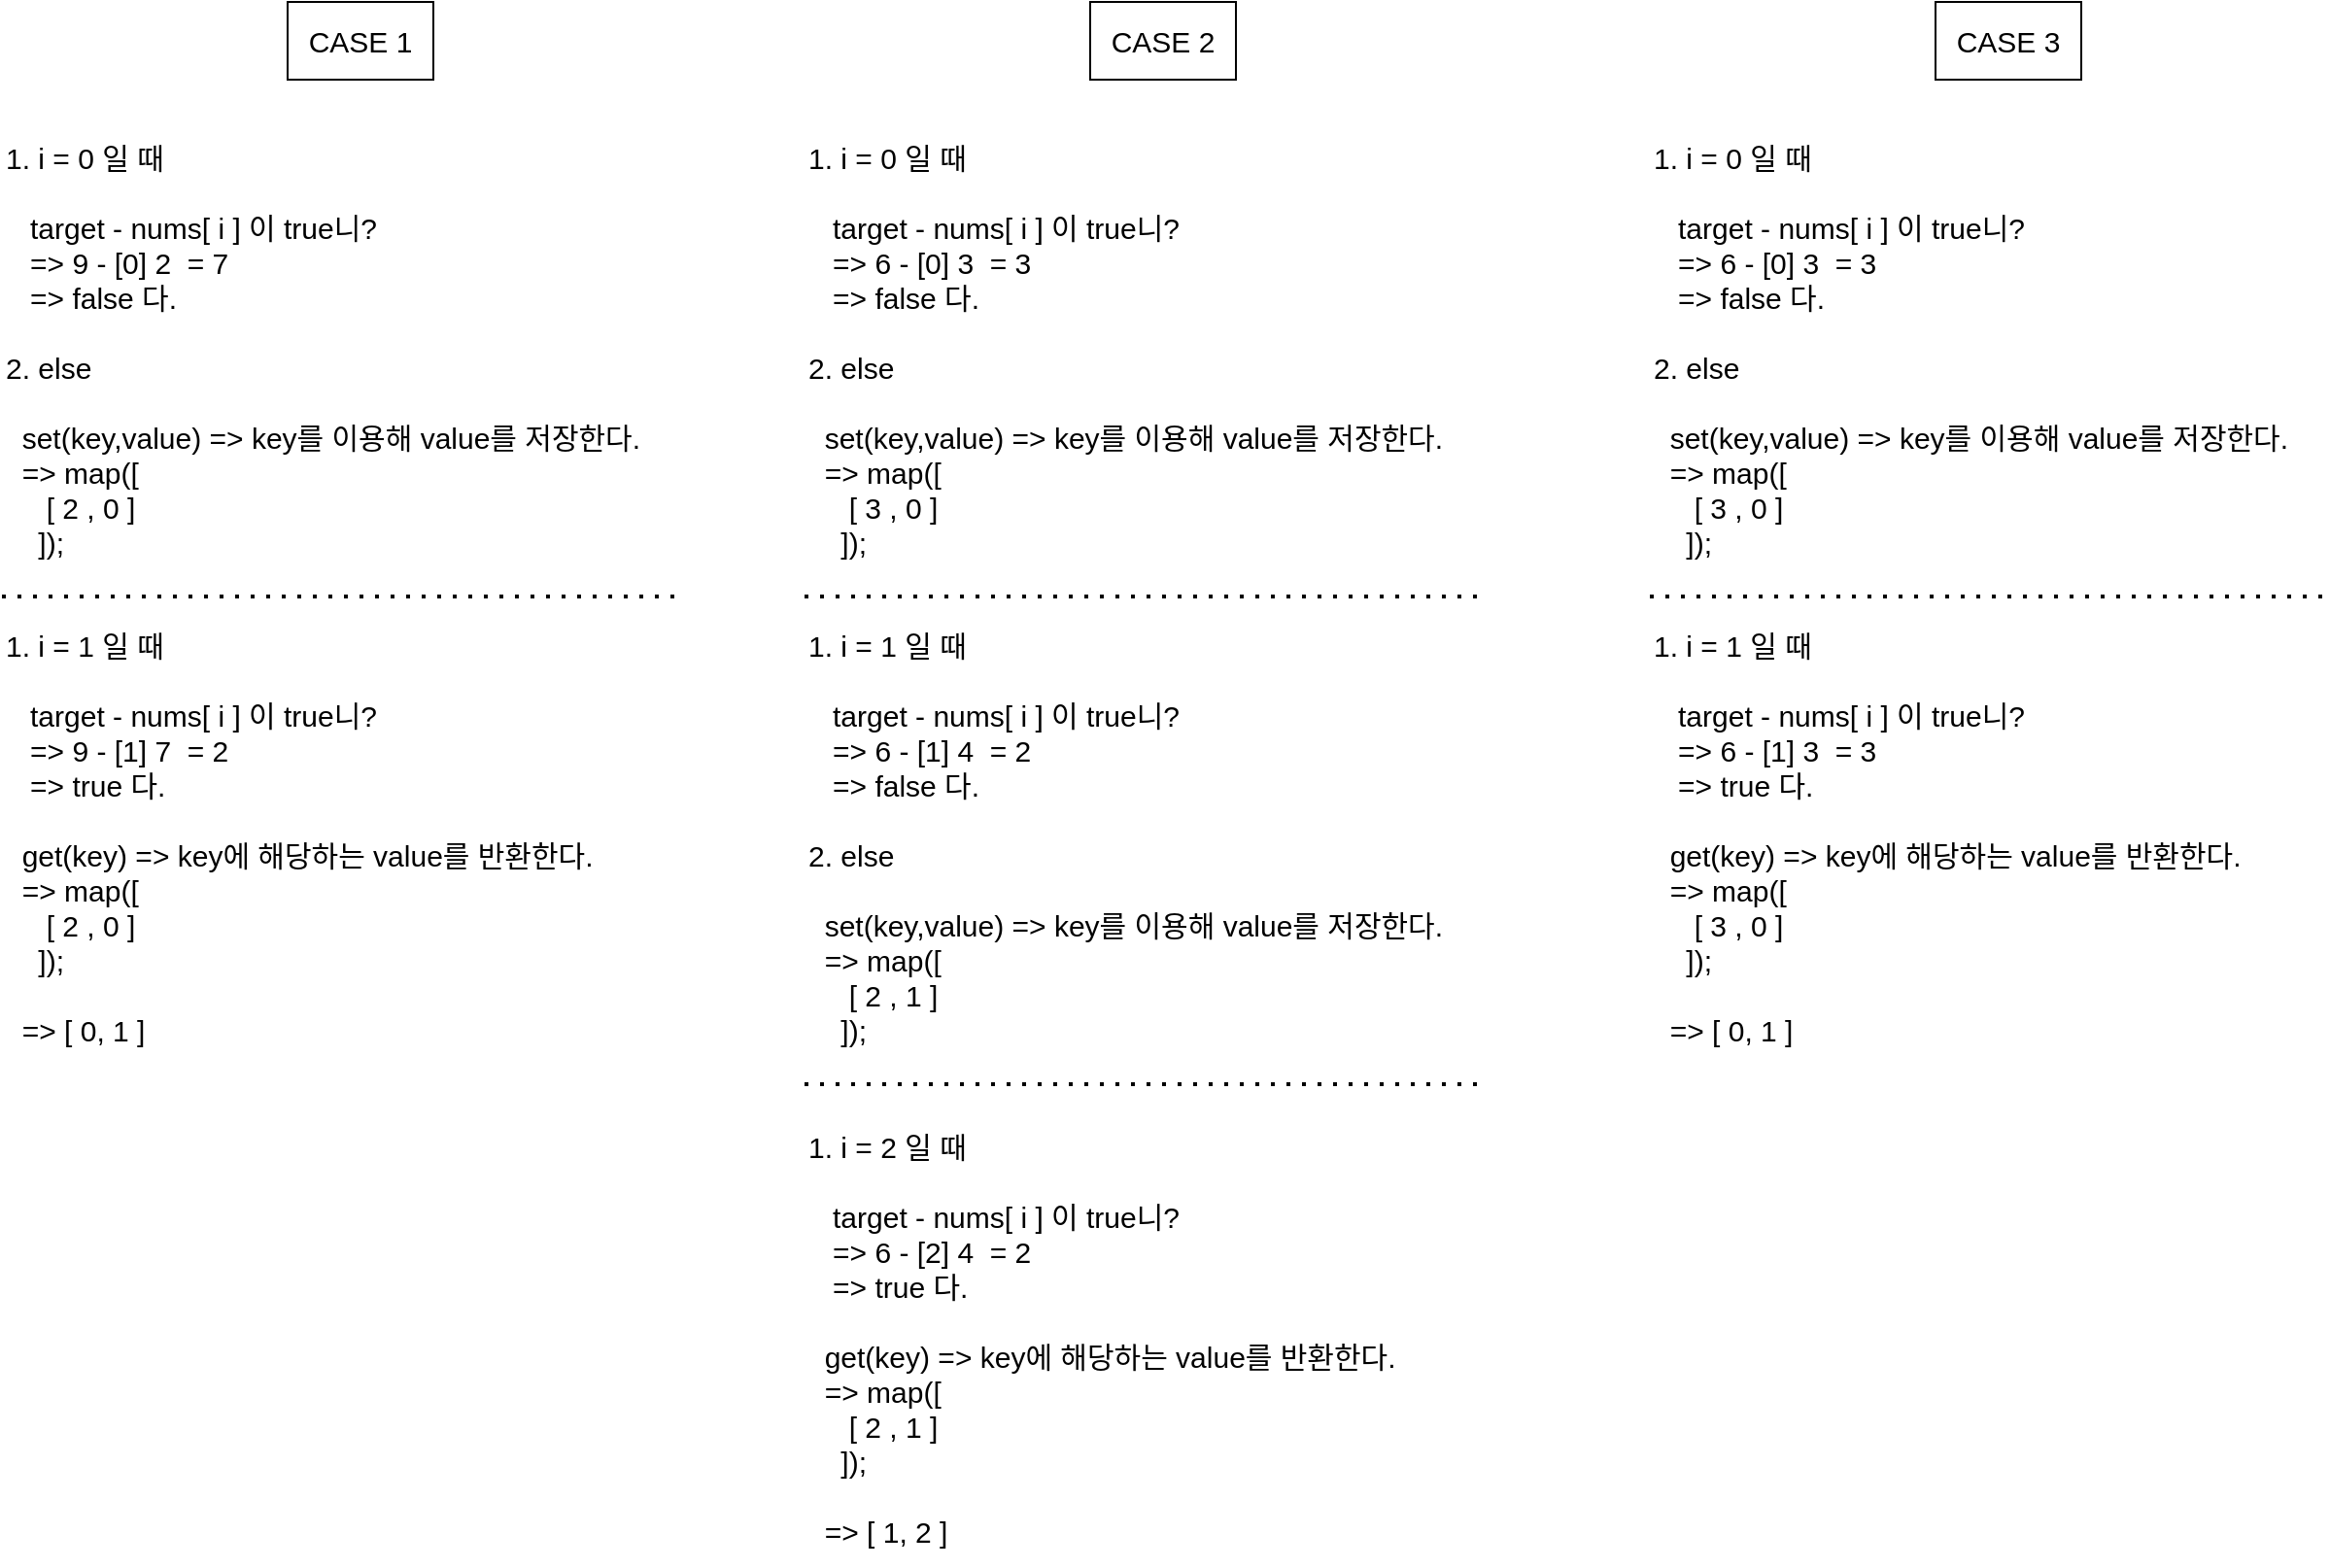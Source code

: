 <mxfile version="20.8.11" type="github"><diagram name="페이지-1" id="_U4Ji1B7-_8EoqkxVqD7"><mxGraphModel dx="2150" dy="168" grid="0" gridSize="10" guides="1" tooltips="1" connect="1" arrows="1" fold="1" page="0" pageScale="1" pageWidth="827" pageHeight="1169" math="0" shadow="0"><root><mxCell id="0"/><mxCell id="1" parent="0"/><mxCell id="a-kDbxWy3CkCzZ9lTtXz-1" value="&lt;font style=&quot;font-size: 15px;&quot;&gt;CASE 1&lt;/font&gt;" style="rounded=0;whiteSpace=wrap;html=1;" parent="1" vertex="1"><mxGeometry x="4" y="1126" width="75" height="40" as="geometry"/></mxCell><mxCell id="a-kDbxWy3CkCzZ9lTtXz-4" value="1. i = 0 일 때&lt;br&gt;&lt;br&gt;&amp;nbsp; &amp;nbsp;target - nums[ i ] 이 true니?&lt;br&gt;&amp;nbsp; &amp;nbsp;=&amp;gt; 9 - [0] 2&amp;nbsp; = 7&amp;nbsp;&lt;br&gt;&amp;nbsp; &amp;nbsp;=&amp;gt; false 다.&lt;br&gt;&lt;br&gt;2. else&lt;br&gt;&lt;br&gt;&amp;nbsp; set(key,value) =&amp;gt; key를 이용해 value를 저장한다.&lt;br&gt;&amp;nbsp; =&amp;gt; map([&lt;br&gt;&amp;nbsp; &amp;nbsp; &amp;nbsp;[ 2 , 0 ]&lt;br&gt;&amp;nbsp; &amp;nbsp; ]);&amp;nbsp;" style="text;html=1;strokeColor=none;fillColor=none;align=left;verticalAlign=top;whiteSpace=wrap;rounded=0;fontSize=15;" parent="1" vertex="1"><mxGeometry x="-143" y="1191" width="349" height="231" as="geometry"/></mxCell><mxCell id="a-kDbxWy3CkCzZ9lTtXz-7" value="1. i = 1 일 때&lt;br&gt;&lt;br&gt;&amp;nbsp; &amp;nbsp;target - nums[ i ] 이 true니?&lt;br&gt;&amp;nbsp; &amp;nbsp;=&amp;gt; 9 - [1] 7&amp;nbsp; = 2&amp;nbsp;&lt;br&gt;&amp;nbsp; &amp;nbsp;=&amp;gt; true 다.&lt;br&gt;&lt;br&gt;&amp;nbsp; get(key) =&amp;gt; key에 해당하는 value를 반환한다.&lt;br&gt;&amp;nbsp; =&amp;gt; map([&lt;br&gt;&amp;nbsp; &amp;nbsp; &amp;nbsp;[ 2 , 0 ]&lt;br&gt;&amp;nbsp; &amp;nbsp; ]);&amp;nbsp;&lt;br&gt;&lt;br&gt;&amp;nbsp; =&amp;gt; [ 0, 1 ]" style="text;html=1;strokeColor=none;fillColor=none;align=left;verticalAlign=top;whiteSpace=wrap;rounded=0;fontSize=15;" parent="1" vertex="1"><mxGeometry x="-143" y="1442" width="349" height="231" as="geometry"/></mxCell><mxCell id="a-kDbxWy3CkCzZ9lTtXz-8" value="" style="endArrow=none;dashed=1;html=1;dashPattern=1 3;strokeWidth=2;rounded=0;fontSize=15;" parent="1" edge="1"><mxGeometry width="50" height="50" relative="1" as="geometry"><mxPoint x="-143" y="1432" as="sourcePoint"/><mxPoint x="204" y="1432" as="targetPoint"/></mxGeometry></mxCell><mxCell id="a-kDbxWy3CkCzZ9lTtXz-9" value="&lt;font style=&quot;font-size: 15px;&quot;&gt;CASE 2&lt;/font&gt;" style="rounded=0;whiteSpace=wrap;html=1;" parent="1" vertex="1"><mxGeometry x="417" y="1126" width="75" height="40" as="geometry"/></mxCell><mxCell id="a-kDbxWy3CkCzZ9lTtXz-10" value="1. i = 0 일 때&lt;br&gt;&lt;br&gt;&amp;nbsp; &amp;nbsp;target - nums[ i ] 이 true니?&lt;br&gt;&amp;nbsp; &amp;nbsp;=&amp;gt; 6 - [0] 3&amp;nbsp; = 3&amp;nbsp;&lt;br&gt;&amp;nbsp; &amp;nbsp;=&amp;gt; false 다.&lt;br&gt;&lt;br&gt;2. else&lt;br&gt;&lt;br&gt;&amp;nbsp; set(key,value) =&amp;gt; key를 이용해 value를 저장한다.&lt;br&gt;&amp;nbsp; =&amp;gt; map([&lt;br&gt;&amp;nbsp; &amp;nbsp; &amp;nbsp;[ 3 , 0 ]&lt;br&gt;&amp;nbsp; &amp;nbsp; ]);&amp;nbsp;" style="text;html=1;strokeColor=none;fillColor=none;align=left;verticalAlign=top;whiteSpace=wrap;rounded=0;fontSize=15;" parent="1" vertex="1"><mxGeometry x="270" y="1191" width="349" height="231" as="geometry"/></mxCell><mxCell id="a-kDbxWy3CkCzZ9lTtXz-11" value="1. i = 1 일 때&lt;br style=&quot;border-color: var(--border-color);&quot;&gt;&lt;br style=&quot;border-color: var(--border-color);&quot;&gt;&amp;nbsp; &amp;nbsp;target - nums[ i ] 이 true니?&lt;br style=&quot;border-color: var(--border-color);&quot;&gt;&amp;nbsp; &amp;nbsp;=&amp;gt; 6 - [1] 4&amp;nbsp; = 2&amp;nbsp;&lt;br style=&quot;border-color: var(--border-color);&quot;&gt;&amp;nbsp; &amp;nbsp;=&amp;gt; false 다.&lt;br style=&quot;border-color: var(--border-color);&quot;&gt;&lt;br style=&quot;border-color: var(--border-color);&quot;&gt;2. else&lt;br style=&quot;border-color: var(--border-color);&quot;&gt;&lt;br style=&quot;border-color: var(--border-color);&quot;&gt;&amp;nbsp; set(key,value) =&amp;gt; key를 이용해 value를 저장한다.&lt;br style=&quot;border-color: var(--border-color);&quot;&gt;&amp;nbsp; =&amp;gt; map([&lt;br style=&quot;border-color: var(--border-color);&quot;&gt;&amp;nbsp; &amp;nbsp; &amp;nbsp;[ 2 , 1 ]&lt;br style=&quot;border-color: var(--border-color);&quot;&gt;&amp;nbsp; &amp;nbsp; ]);&amp;nbsp;" style="text;html=1;strokeColor=none;fillColor=none;align=left;verticalAlign=top;whiteSpace=wrap;rounded=0;fontSize=15;" parent="1" vertex="1"><mxGeometry x="270" y="1442" width="349" height="231" as="geometry"/></mxCell><mxCell id="a-kDbxWy3CkCzZ9lTtXz-12" value="" style="endArrow=none;dashed=1;html=1;dashPattern=1 3;strokeWidth=2;rounded=0;fontSize=15;" parent="1" edge="1"><mxGeometry width="50" height="50" relative="1" as="geometry"><mxPoint x="270" y="1432" as="sourcePoint"/><mxPoint x="617" y="1432" as="targetPoint"/></mxGeometry></mxCell><mxCell id="a-kDbxWy3CkCzZ9lTtXz-13" value="1. i = 2 일 때&lt;br&gt;&lt;br&gt;&amp;nbsp; &amp;nbsp;target - nums[ i ] 이 true니?&lt;br&gt;&amp;nbsp; &amp;nbsp;=&amp;gt; 6 - [2] 4&amp;nbsp; = 2&amp;nbsp;&lt;br&gt;&amp;nbsp; &amp;nbsp;=&amp;gt; true 다.&lt;br&gt;&lt;br&gt;&amp;nbsp; get(key) =&amp;gt; key에 해당하는 value를 반환한다.&lt;br&gt;&amp;nbsp; =&amp;gt; map([&lt;br&gt;&amp;nbsp; &amp;nbsp; &amp;nbsp;[ 2 , 1 ]&lt;br&gt;&amp;nbsp; &amp;nbsp; ]);&amp;nbsp;&lt;br&gt;&lt;br&gt;&amp;nbsp; =&amp;gt; [ 1, 2 ]" style="text;html=1;strokeColor=none;fillColor=none;align=left;verticalAlign=top;whiteSpace=wrap;rounded=0;fontSize=15;" parent="1" vertex="1"><mxGeometry x="270" y="1700" width="349" height="231" as="geometry"/></mxCell><mxCell id="a-kDbxWy3CkCzZ9lTtXz-14" value="" style="endArrow=none;dashed=1;html=1;dashPattern=1 3;strokeWidth=2;rounded=0;fontSize=15;" parent="1" edge="1"><mxGeometry width="50" height="50" relative="1" as="geometry"><mxPoint x="270" y="1683" as="sourcePoint"/><mxPoint x="617" y="1683" as="targetPoint"/></mxGeometry></mxCell><mxCell id="a-kDbxWy3CkCzZ9lTtXz-15" value="&lt;font style=&quot;font-size: 15px;&quot;&gt;CASE 3&lt;/font&gt;" style="rounded=0;whiteSpace=wrap;html=1;" parent="1" vertex="1"><mxGeometry x="852" y="1126" width="75" height="40" as="geometry"/></mxCell><mxCell id="a-kDbxWy3CkCzZ9lTtXz-16" value="1. i = 0 일 때&lt;br&gt;&lt;br&gt;&amp;nbsp; &amp;nbsp;target - nums[ i ] 이 true니?&lt;br&gt;&amp;nbsp; &amp;nbsp;=&amp;gt; 6 - [0] 3&amp;nbsp; = 3&amp;nbsp;&lt;br&gt;&amp;nbsp; &amp;nbsp;=&amp;gt; false 다.&lt;br&gt;&lt;br&gt;2. else&lt;br&gt;&lt;br&gt;&amp;nbsp; set(key,value) =&amp;gt; key를 이용해 value를 저장한다.&lt;br&gt;&amp;nbsp; =&amp;gt; map([&lt;br&gt;&amp;nbsp; &amp;nbsp; &amp;nbsp;[ 3 , 0 ]&lt;br&gt;&amp;nbsp; &amp;nbsp; ]);&amp;nbsp;" style="text;html=1;strokeColor=none;fillColor=none;align=left;verticalAlign=top;whiteSpace=wrap;rounded=0;fontSize=15;" parent="1" vertex="1"><mxGeometry x="705" y="1191" width="349" height="231" as="geometry"/></mxCell><mxCell id="a-kDbxWy3CkCzZ9lTtXz-17" value="1. i = 1 일 때&lt;br&gt;&lt;br&gt;&amp;nbsp; &amp;nbsp;target - nums[ i ] 이 true니?&lt;br&gt;&amp;nbsp; &amp;nbsp;=&amp;gt; 6 - [1] 3&amp;nbsp; = 3&amp;nbsp;&lt;br&gt;&amp;nbsp; &amp;nbsp;=&amp;gt; true 다.&lt;br&gt;&lt;br&gt;&amp;nbsp; get(key) =&amp;gt; key에 해당하는 value를 반환한다.&lt;br&gt;&amp;nbsp; =&amp;gt; map([&lt;br&gt;&amp;nbsp; &amp;nbsp; &amp;nbsp;[ 3 , 0 ]&lt;br&gt;&amp;nbsp; &amp;nbsp; ]);&amp;nbsp;&lt;br&gt;&lt;br&gt;&amp;nbsp; =&amp;gt; [ 0, 1 ]" style="text;html=1;strokeColor=none;fillColor=none;align=left;verticalAlign=top;whiteSpace=wrap;rounded=0;fontSize=15;" parent="1" vertex="1"><mxGeometry x="705" y="1442" width="349" height="231" as="geometry"/></mxCell><mxCell id="a-kDbxWy3CkCzZ9lTtXz-18" value="" style="endArrow=none;dashed=1;html=1;dashPattern=1 3;strokeWidth=2;rounded=0;fontSize=15;" parent="1" edge="1"><mxGeometry width="50" height="50" relative="1" as="geometry"><mxPoint x="705" y="1432" as="sourcePoint"/><mxPoint x="1052" y="1432" as="targetPoint"/></mxGeometry></mxCell></root></mxGraphModel></diagram></mxfile>